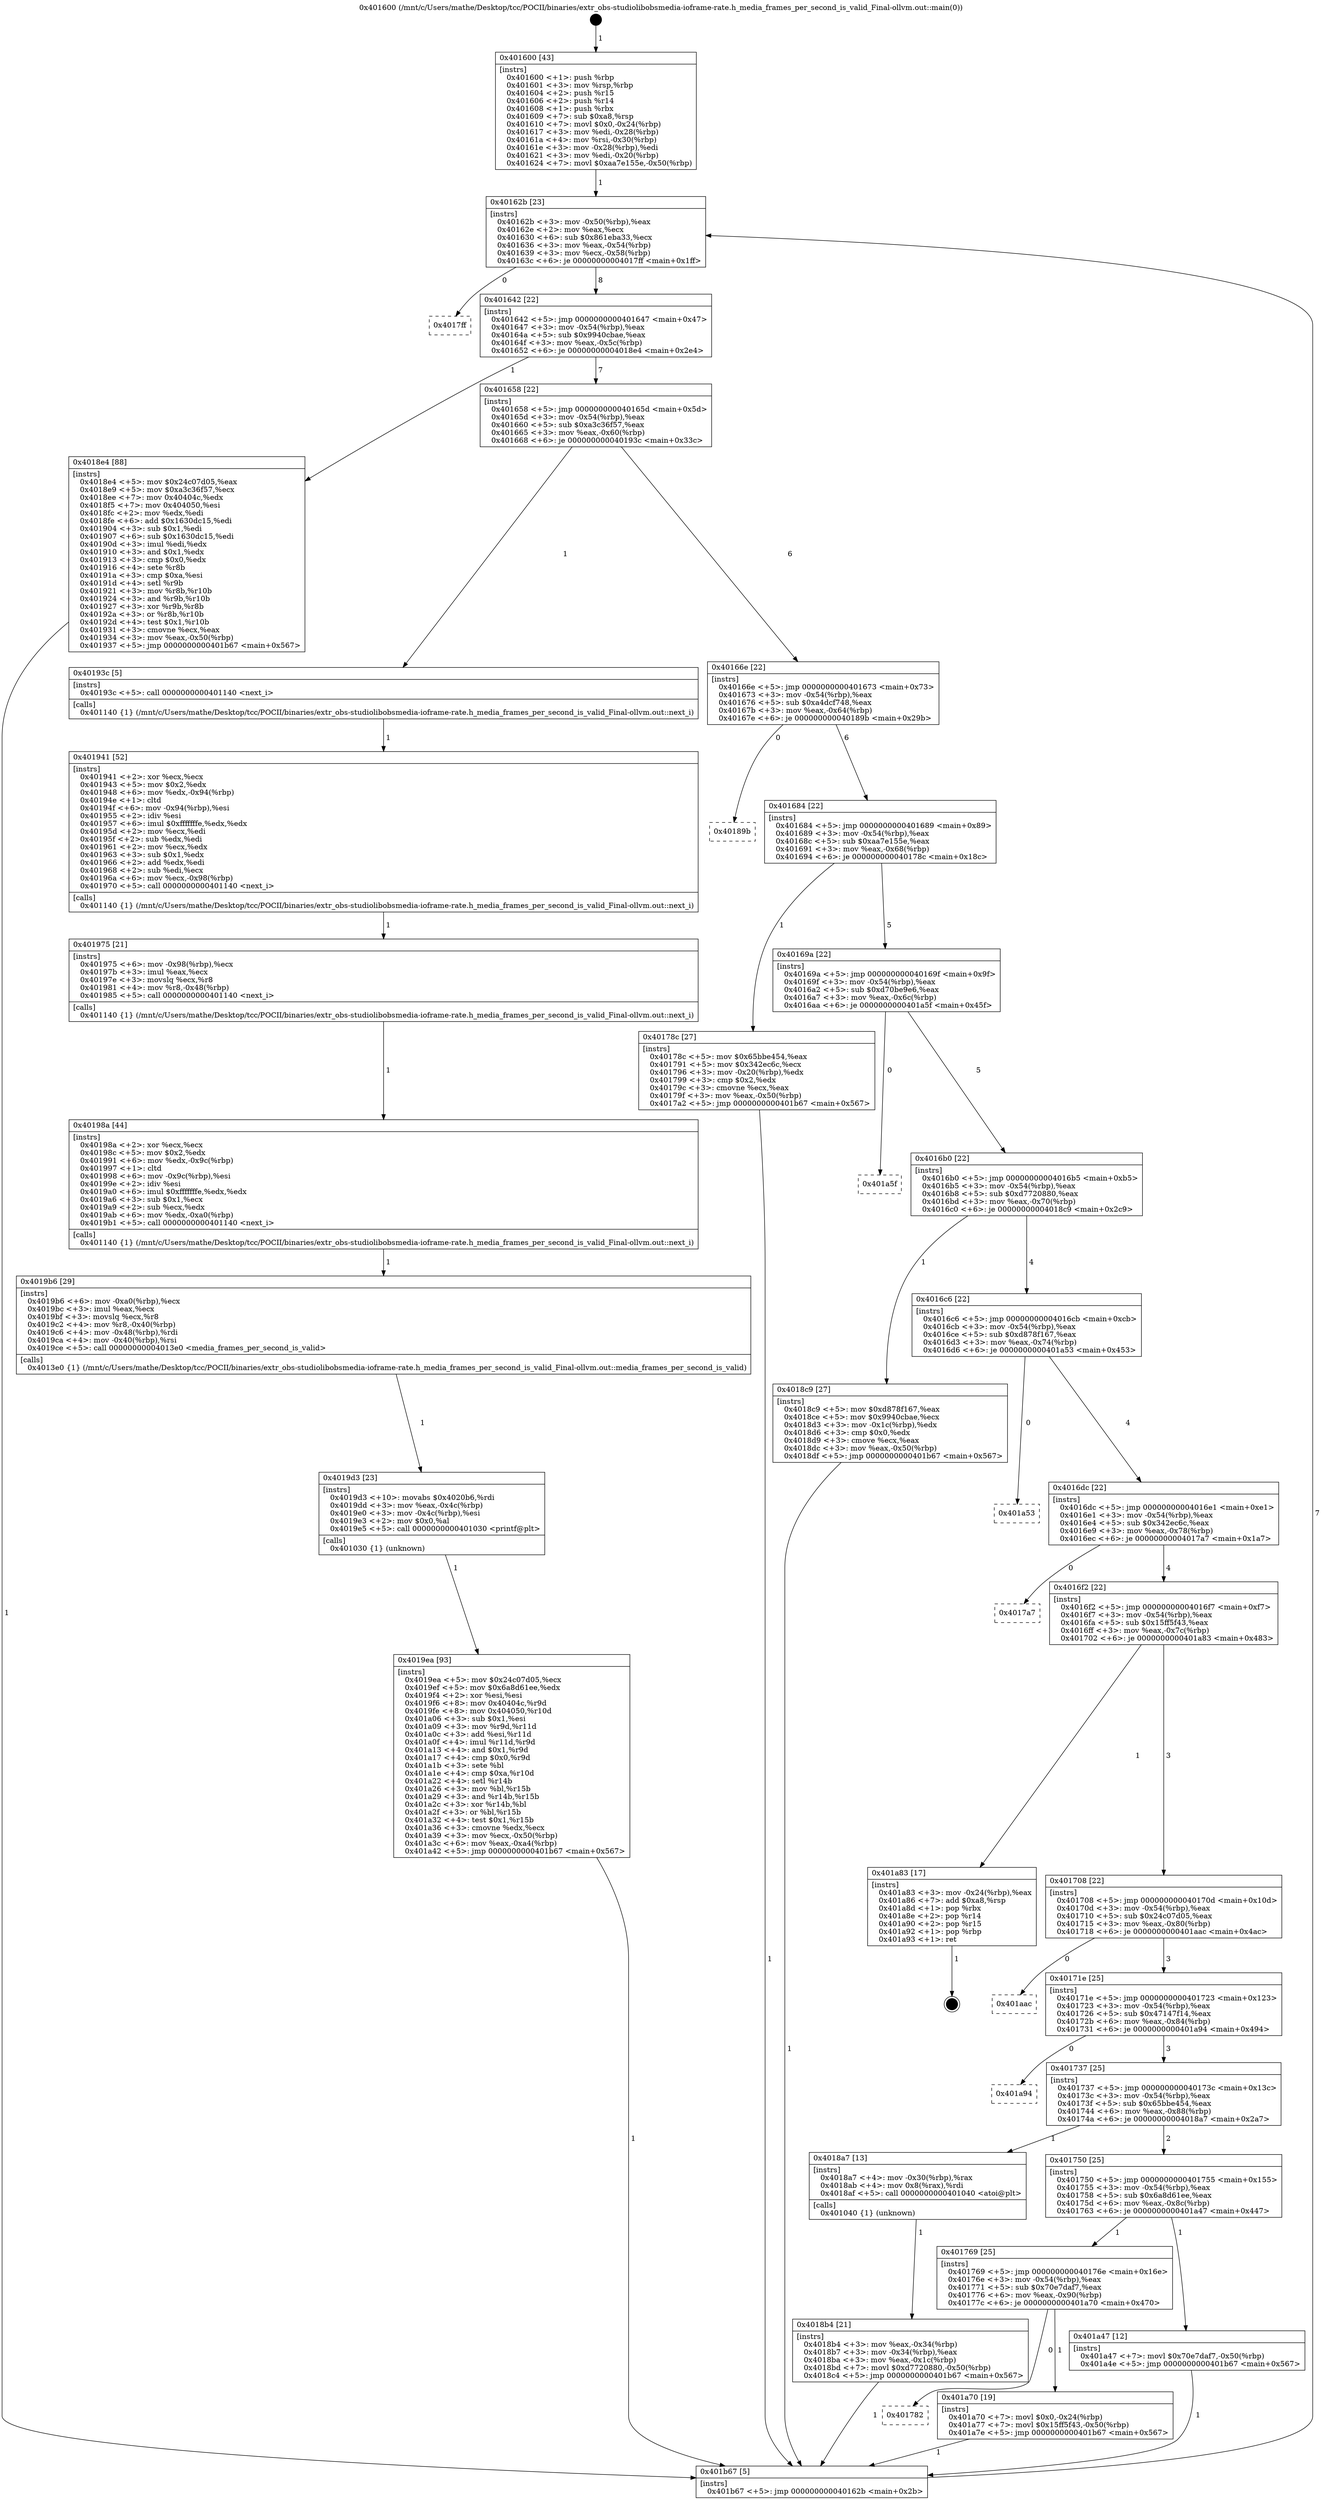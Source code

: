 digraph "0x401600" {
  label = "0x401600 (/mnt/c/Users/mathe/Desktop/tcc/POCII/binaries/extr_obs-studiolibobsmedia-ioframe-rate.h_media_frames_per_second_is_valid_Final-ollvm.out::main(0))"
  labelloc = "t"
  node[shape=record]

  Entry [label="",width=0.3,height=0.3,shape=circle,fillcolor=black,style=filled]
  "0x40162b" [label="{
     0x40162b [23]\l
     | [instrs]\l
     &nbsp;&nbsp;0x40162b \<+3\>: mov -0x50(%rbp),%eax\l
     &nbsp;&nbsp;0x40162e \<+2\>: mov %eax,%ecx\l
     &nbsp;&nbsp;0x401630 \<+6\>: sub $0x861eba33,%ecx\l
     &nbsp;&nbsp;0x401636 \<+3\>: mov %eax,-0x54(%rbp)\l
     &nbsp;&nbsp;0x401639 \<+3\>: mov %ecx,-0x58(%rbp)\l
     &nbsp;&nbsp;0x40163c \<+6\>: je 00000000004017ff \<main+0x1ff\>\l
  }"]
  "0x4017ff" [label="{
     0x4017ff\l
  }", style=dashed]
  "0x401642" [label="{
     0x401642 [22]\l
     | [instrs]\l
     &nbsp;&nbsp;0x401642 \<+5\>: jmp 0000000000401647 \<main+0x47\>\l
     &nbsp;&nbsp;0x401647 \<+3\>: mov -0x54(%rbp),%eax\l
     &nbsp;&nbsp;0x40164a \<+5\>: sub $0x9940cbae,%eax\l
     &nbsp;&nbsp;0x40164f \<+3\>: mov %eax,-0x5c(%rbp)\l
     &nbsp;&nbsp;0x401652 \<+6\>: je 00000000004018e4 \<main+0x2e4\>\l
  }"]
  Exit [label="",width=0.3,height=0.3,shape=circle,fillcolor=black,style=filled,peripheries=2]
  "0x4018e4" [label="{
     0x4018e4 [88]\l
     | [instrs]\l
     &nbsp;&nbsp;0x4018e4 \<+5\>: mov $0x24c07d05,%eax\l
     &nbsp;&nbsp;0x4018e9 \<+5\>: mov $0xa3c36f57,%ecx\l
     &nbsp;&nbsp;0x4018ee \<+7\>: mov 0x40404c,%edx\l
     &nbsp;&nbsp;0x4018f5 \<+7\>: mov 0x404050,%esi\l
     &nbsp;&nbsp;0x4018fc \<+2\>: mov %edx,%edi\l
     &nbsp;&nbsp;0x4018fe \<+6\>: add $0x1630dc15,%edi\l
     &nbsp;&nbsp;0x401904 \<+3\>: sub $0x1,%edi\l
     &nbsp;&nbsp;0x401907 \<+6\>: sub $0x1630dc15,%edi\l
     &nbsp;&nbsp;0x40190d \<+3\>: imul %edi,%edx\l
     &nbsp;&nbsp;0x401910 \<+3\>: and $0x1,%edx\l
     &nbsp;&nbsp;0x401913 \<+3\>: cmp $0x0,%edx\l
     &nbsp;&nbsp;0x401916 \<+4\>: sete %r8b\l
     &nbsp;&nbsp;0x40191a \<+3\>: cmp $0xa,%esi\l
     &nbsp;&nbsp;0x40191d \<+4\>: setl %r9b\l
     &nbsp;&nbsp;0x401921 \<+3\>: mov %r8b,%r10b\l
     &nbsp;&nbsp;0x401924 \<+3\>: and %r9b,%r10b\l
     &nbsp;&nbsp;0x401927 \<+3\>: xor %r9b,%r8b\l
     &nbsp;&nbsp;0x40192a \<+3\>: or %r8b,%r10b\l
     &nbsp;&nbsp;0x40192d \<+4\>: test $0x1,%r10b\l
     &nbsp;&nbsp;0x401931 \<+3\>: cmovne %ecx,%eax\l
     &nbsp;&nbsp;0x401934 \<+3\>: mov %eax,-0x50(%rbp)\l
     &nbsp;&nbsp;0x401937 \<+5\>: jmp 0000000000401b67 \<main+0x567\>\l
  }"]
  "0x401658" [label="{
     0x401658 [22]\l
     | [instrs]\l
     &nbsp;&nbsp;0x401658 \<+5\>: jmp 000000000040165d \<main+0x5d\>\l
     &nbsp;&nbsp;0x40165d \<+3\>: mov -0x54(%rbp),%eax\l
     &nbsp;&nbsp;0x401660 \<+5\>: sub $0xa3c36f57,%eax\l
     &nbsp;&nbsp;0x401665 \<+3\>: mov %eax,-0x60(%rbp)\l
     &nbsp;&nbsp;0x401668 \<+6\>: je 000000000040193c \<main+0x33c\>\l
  }"]
  "0x401782" [label="{
     0x401782\l
  }", style=dashed]
  "0x40193c" [label="{
     0x40193c [5]\l
     | [instrs]\l
     &nbsp;&nbsp;0x40193c \<+5\>: call 0000000000401140 \<next_i\>\l
     | [calls]\l
     &nbsp;&nbsp;0x401140 \{1\} (/mnt/c/Users/mathe/Desktop/tcc/POCII/binaries/extr_obs-studiolibobsmedia-ioframe-rate.h_media_frames_per_second_is_valid_Final-ollvm.out::next_i)\l
  }"]
  "0x40166e" [label="{
     0x40166e [22]\l
     | [instrs]\l
     &nbsp;&nbsp;0x40166e \<+5\>: jmp 0000000000401673 \<main+0x73\>\l
     &nbsp;&nbsp;0x401673 \<+3\>: mov -0x54(%rbp),%eax\l
     &nbsp;&nbsp;0x401676 \<+5\>: sub $0xa4dcf748,%eax\l
     &nbsp;&nbsp;0x40167b \<+3\>: mov %eax,-0x64(%rbp)\l
     &nbsp;&nbsp;0x40167e \<+6\>: je 000000000040189b \<main+0x29b\>\l
  }"]
  "0x401a70" [label="{
     0x401a70 [19]\l
     | [instrs]\l
     &nbsp;&nbsp;0x401a70 \<+7\>: movl $0x0,-0x24(%rbp)\l
     &nbsp;&nbsp;0x401a77 \<+7\>: movl $0x15ff5f43,-0x50(%rbp)\l
     &nbsp;&nbsp;0x401a7e \<+5\>: jmp 0000000000401b67 \<main+0x567\>\l
  }"]
  "0x40189b" [label="{
     0x40189b\l
  }", style=dashed]
  "0x401684" [label="{
     0x401684 [22]\l
     | [instrs]\l
     &nbsp;&nbsp;0x401684 \<+5\>: jmp 0000000000401689 \<main+0x89\>\l
     &nbsp;&nbsp;0x401689 \<+3\>: mov -0x54(%rbp),%eax\l
     &nbsp;&nbsp;0x40168c \<+5\>: sub $0xaa7e155e,%eax\l
     &nbsp;&nbsp;0x401691 \<+3\>: mov %eax,-0x68(%rbp)\l
     &nbsp;&nbsp;0x401694 \<+6\>: je 000000000040178c \<main+0x18c\>\l
  }"]
  "0x401769" [label="{
     0x401769 [25]\l
     | [instrs]\l
     &nbsp;&nbsp;0x401769 \<+5\>: jmp 000000000040176e \<main+0x16e\>\l
     &nbsp;&nbsp;0x40176e \<+3\>: mov -0x54(%rbp),%eax\l
     &nbsp;&nbsp;0x401771 \<+5\>: sub $0x70e7daf7,%eax\l
     &nbsp;&nbsp;0x401776 \<+6\>: mov %eax,-0x90(%rbp)\l
     &nbsp;&nbsp;0x40177c \<+6\>: je 0000000000401a70 \<main+0x470\>\l
  }"]
  "0x40178c" [label="{
     0x40178c [27]\l
     | [instrs]\l
     &nbsp;&nbsp;0x40178c \<+5\>: mov $0x65bbe454,%eax\l
     &nbsp;&nbsp;0x401791 \<+5\>: mov $0x342ec6c,%ecx\l
     &nbsp;&nbsp;0x401796 \<+3\>: mov -0x20(%rbp),%edx\l
     &nbsp;&nbsp;0x401799 \<+3\>: cmp $0x2,%edx\l
     &nbsp;&nbsp;0x40179c \<+3\>: cmovne %ecx,%eax\l
     &nbsp;&nbsp;0x40179f \<+3\>: mov %eax,-0x50(%rbp)\l
     &nbsp;&nbsp;0x4017a2 \<+5\>: jmp 0000000000401b67 \<main+0x567\>\l
  }"]
  "0x40169a" [label="{
     0x40169a [22]\l
     | [instrs]\l
     &nbsp;&nbsp;0x40169a \<+5\>: jmp 000000000040169f \<main+0x9f\>\l
     &nbsp;&nbsp;0x40169f \<+3\>: mov -0x54(%rbp),%eax\l
     &nbsp;&nbsp;0x4016a2 \<+5\>: sub $0xd70be9e6,%eax\l
     &nbsp;&nbsp;0x4016a7 \<+3\>: mov %eax,-0x6c(%rbp)\l
     &nbsp;&nbsp;0x4016aa \<+6\>: je 0000000000401a5f \<main+0x45f\>\l
  }"]
  "0x401b67" [label="{
     0x401b67 [5]\l
     | [instrs]\l
     &nbsp;&nbsp;0x401b67 \<+5\>: jmp 000000000040162b \<main+0x2b\>\l
  }"]
  "0x401600" [label="{
     0x401600 [43]\l
     | [instrs]\l
     &nbsp;&nbsp;0x401600 \<+1\>: push %rbp\l
     &nbsp;&nbsp;0x401601 \<+3\>: mov %rsp,%rbp\l
     &nbsp;&nbsp;0x401604 \<+2\>: push %r15\l
     &nbsp;&nbsp;0x401606 \<+2\>: push %r14\l
     &nbsp;&nbsp;0x401608 \<+1\>: push %rbx\l
     &nbsp;&nbsp;0x401609 \<+7\>: sub $0xa8,%rsp\l
     &nbsp;&nbsp;0x401610 \<+7\>: movl $0x0,-0x24(%rbp)\l
     &nbsp;&nbsp;0x401617 \<+3\>: mov %edi,-0x28(%rbp)\l
     &nbsp;&nbsp;0x40161a \<+4\>: mov %rsi,-0x30(%rbp)\l
     &nbsp;&nbsp;0x40161e \<+3\>: mov -0x28(%rbp),%edi\l
     &nbsp;&nbsp;0x401621 \<+3\>: mov %edi,-0x20(%rbp)\l
     &nbsp;&nbsp;0x401624 \<+7\>: movl $0xaa7e155e,-0x50(%rbp)\l
  }"]
  "0x401a47" [label="{
     0x401a47 [12]\l
     | [instrs]\l
     &nbsp;&nbsp;0x401a47 \<+7\>: movl $0x70e7daf7,-0x50(%rbp)\l
     &nbsp;&nbsp;0x401a4e \<+5\>: jmp 0000000000401b67 \<main+0x567\>\l
  }"]
  "0x401a5f" [label="{
     0x401a5f\l
  }", style=dashed]
  "0x4016b0" [label="{
     0x4016b0 [22]\l
     | [instrs]\l
     &nbsp;&nbsp;0x4016b0 \<+5\>: jmp 00000000004016b5 \<main+0xb5\>\l
     &nbsp;&nbsp;0x4016b5 \<+3\>: mov -0x54(%rbp),%eax\l
     &nbsp;&nbsp;0x4016b8 \<+5\>: sub $0xd7720880,%eax\l
     &nbsp;&nbsp;0x4016bd \<+3\>: mov %eax,-0x70(%rbp)\l
     &nbsp;&nbsp;0x4016c0 \<+6\>: je 00000000004018c9 \<main+0x2c9\>\l
  }"]
  "0x4019ea" [label="{
     0x4019ea [93]\l
     | [instrs]\l
     &nbsp;&nbsp;0x4019ea \<+5\>: mov $0x24c07d05,%ecx\l
     &nbsp;&nbsp;0x4019ef \<+5\>: mov $0x6a8d61ee,%edx\l
     &nbsp;&nbsp;0x4019f4 \<+2\>: xor %esi,%esi\l
     &nbsp;&nbsp;0x4019f6 \<+8\>: mov 0x40404c,%r9d\l
     &nbsp;&nbsp;0x4019fe \<+8\>: mov 0x404050,%r10d\l
     &nbsp;&nbsp;0x401a06 \<+3\>: sub $0x1,%esi\l
     &nbsp;&nbsp;0x401a09 \<+3\>: mov %r9d,%r11d\l
     &nbsp;&nbsp;0x401a0c \<+3\>: add %esi,%r11d\l
     &nbsp;&nbsp;0x401a0f \<+4\>: imul %r11d,%r9d\l
     &nbsp;&nbsp;0x401a13 \<+4\>: and $0x1,%r9d\l
     &nbsp;&nbsp;0x401a17 \<+4\>: cmp $0x0,%r9d\l
     &nbsp;&nbsp;0x401a1b \<+3\>: sete %bl\l
     &nbsp;&nbsp;0x401a1e \<+4\>: cmp $0xa,%r10d\l
     &nbsp;&nbsp;0x401a22 \<+4\>: setl %r14b\l
     &nbsp;&nbsp;0x401a26 \<+3\>: mov %bl,%r15b\l
     &nbsp;&nbsp;0x401a29 \<+3\>: and %r14b,%r15b\l
     &nbsp;&nbsp;0x401a2c \<+3\>: xor %r14b,%bl\l
     &nbsp;&nbsp;0x401a2f \<+3\>: or %bl,%r15b\l
     &nbsp;&nbsp;0x401a32 \<+4\>: test $0x1,%r15b\l
     &nbsp;&nbsp;0x401a36 \<+3\>: cmovne %edx,%ecx\l
     &nbsp;&nbsp;0x401a39 \<+3\>: mov %ecx,-0x50(%rbp)\l
     &nbsp;&nbsp;0x401a3c \<+6\>: mov %eax,-0xa4(%rbp)\l
     &nbsp;&nbsp;0x401a42 \<+5\>: jmp 0000000000401b67 \<main+0x567\>\l
  }"]
  "0x4018c9" [label="{
     0x4018c9 [27]\l
     | [instrs]\l
     &nbsp;&nbsp;0x4018c9 \<+5\>: mov $0xd878f167,%eax\l
     &nbsp;&nbsp;0x4018ce \<+5\>: mov $0x9940cbae,%ecx\l
     &nbsp;&nbsp;0x4018d3 \<+3\>: mov -0x1c(%rbp),%edx\l
     &nbsp;&nbsp;0x4018d6 \<+3\>: cmp $0x0,%edx\l
     &nbsp;&nbsp;0x4018d9 \<+3\>: cmove %ecx,%eax\l
     &nbsp;&nbsp;0x4018dc \<+3\>: mov %eax,-0x50(%rbp)\l
     &nbsp;&nbsp;0x4018df \<+5\>: jmp 0000000000401b67 \<main+0x567\>\l
  }"]
  "0x4016c6" [label="{
     0x4016c6 [22]\l
     | [instrs]\l
     &nbsp;&nbsp;0x4016c6 \<+5\>: jmp 00000000004016cb \<main+0xcb\>\l
     &nbsp;&nbsp;0x4016cb \<+3\>: mov -0x54(%rbp),%eax\l
     &nbsp;&nbsp;0x4016ce \<+5\>: sub $0xd878f167,%eax\l
     &nbsp;&nbsp;0x4016d3 \<+3\>: mov %eax,-0x74(%rbp)\l
     &nbsp;&nbsp;0x4016d6 \<+6\>: je 0000000000401a53 \<main+0x453\>\l
  }"]
  "0x4019d3" [label="{
     0x4019d3 [23]\l
     | [instrs]\l
     &nbsp;&nbsp;0x4019d3 \<+10\>: movabs $0x4020b6,%rdi\l
     &nbsp;&nbsp;0x4019dd \<+3\>: mov %eax,-0x4c(%rbp)\l
     &nbsp;&nbsp;0x4019e0 \<+3\>: mov -0x4c(%rbp),%esi\l
     &nbsp;&nbsp;0x4019e3 \<+2\>: mov $0x0,%al\l
     &nbsp;&nbsp;0x4019e5 \<+5\>: call 0000000000401030 \<printf@plt\>\l
     | [calls]\l
     &nbsp;&nbsp;0x401030 \{1\} (unknown)\l
  }"]
  "0x401a53" [label="{
     0x401a53\l
  }", style=dashed]
  "0x4016dc" [label="{
     0x4016dc [22]\l
     | [instrs]\l
     &nbsp;&nbsp;0x4016dc \<+5\>: jmp 00000000004016e1 \<main+0xe1\>\l
     &nbsp;&nbsp;0x4016e1 \<+3\>: mov -0x54(%rbp),%eax\l
     &nbsp;&nbsp;0x4016e4 \<+5\>: sub $0x342ec6c,%eax\l
     &nbsp;&nbsp;0x4016e9 \<+3\>: mov %eax,-0x78(%rbp)\l
     &nbsp;&nbsp;0x4016ec \<+6\>: je 00000000004017a7 \<main+0x1a7\>\l
  }"]
  "0x4019b6" [label="{
     0x4019b6 [29]\l
     | [instrs]\l
     &nbsp;&nbsp;0x4019b6 \<+6\>: mov -0xa0(%rbp),%ecx\l
     &nbsp;&nbsp;0x4019bc \<+3\>: imul %eax,%ecx\l
     &nbsp;&nbsp;0x4019bf \<+3\>: movslq %ecx,%r8\l
     &nbsp;&nbsp;0x4019c2 \<+4\>: mov %r8,-0x40(%rbp)\l
     &nbsp;&nbsp;0x4019c6 \<+4\>: mov -0x48(%rbp),%rdi\l
     &nbsp;&nbsp;0x4019ca \<+4\>: mov -0x40(%rbp),%rsi\l
     &nbsp;&nbsp;0x4019ce \<+5\>: call 00000000004013e0 \<media_frames_per_second_is_valid\>\l
     | [calls]\l
     &nbsp;&nbsp;0x4013e0 \{1\} (/mnt/c/Users/mathe/Desktop/tcc/POCII/binaries/extr_obs-studiolibobsmedia-ioframe-rate.h_media_frames_per_second_is_valid_Final-ollvm.out::media_frames_per_second_is_valid)\l
  }"]
  "0x4017a7" [label="{
     0x4017a7\l
  }", style=dashed]
  "0x4016f2" [label="{
     0x4016f2 [22]\l
     | [instrs]\l
     &nbsp;&nbsp;0x4016f2 \<+5\>: jmp 00000000004016f7 \<main+0xf7\>\l
     &nbsp;&nbsp;0x4016f7 \<+3\>: mov -0x54(%rbp),%eax\l
     &nbsp;&nbsp;0x4016fa \<+5\>: sub $0x15ff5f43,%eax\l
     &nbsp;&nbsp;0x4016ff \<+3\>: mov %eax,-0x7c(%rbp)\l
     &nbsp;&nbsp;0x401702 \<+6\>: je 0000000000401a83 \<main+0x483\>\l
  }"]
  "0x40198a" [label="{
     0x40198a [44]\l
     | [instrs]\l
     &nbsp;&nbsp;0x40198a \<+2\>: xor %ecx,%ecx\l
     &nbsp;&nbsp;0x40198c \<+5\>: mov $0x2,%edx\l
     &nbsp;&nbsp;0x401991 \<+6\>: mov %edx,-0x9c(%rbp)\l
     &nbsp;&nbsp;0x401997 \<+1\>: cltd\l
     &nbsp;&nbsp;0x401998 \<+6\>: mov -0x9c(%rbp),%esi\l
     &nbsp;&nbsp;0x40199e \<+2\>: idiv %esi\l
     &nbsp;&nbsp;0x4019a0 \<+6\>: imul $0xfffffffe,%edx,%edx\l
     &nbsp;&nbsp;0x4019a6 \<+3\>: sub $0x1,%ecx\l
     &nbsp;&nbsp;0x4019a9 \<+2\>: sub %ecx,%edx\l
     &nbsp;&nbsp;0x4019ab \<+6\>: mov %edx,-0xa0(%rbp)\l
     &nbsp;&nbsp;0x4019b1 \<+5\>: call 0000000000401140 \<next_i\>\l
     | [calls]\l
     &nbsp;&nbsp;0x401140 \{1\} (/mnt/c/Users/mathe/Desktop/tcc/POCII/binaries/extr_obs-studiolibobsmedia-ioframe-rate.h_media_frames_per_second_is_valid_Final-ollvm.out::next_i)\l
  }"]
  "0x401a83" [label="{
     0x401a83 [17]\l
     | [instrs]\l
     &nbsp;&nbsp;0x401a83 \<+3\>: mov -0x24(%rbp),%eax\l
     &nbsp;&nbsp;0x401a86 \<+7\>: add $0xa8,%rsp\l
     &nbsp;&nbsp;0x401a8d \<+1\>: pop %rbx\l
     &nbsp;&nbsp;0x401a8e \<+2\>: pop %r14\l
     &nbsp;&nbsp;0x401a90 \<+2\>: pop %r15\l
     &nbsp;&nbsp;0x401a92 \<+1\>: pop %rbp\l
     &nbsp;&nbsp;0x401a93 \<+1\>: ret\l
  }"]
  "0x401708" [label="{
     0x401708 [22]\l
     | [instrs]\l
     &nbsp;&nbsp;0x401708 \<+5\>: jmp 000000000040170d \<main+0x10d\>\l
     &nbsp;&nbsp;0x40170d \<+3\>: mov -0x54(%rbp),%eax\l
     &nbsp;&nbsp;0x401710 \<+5\>: sub $0x24c07d05,%eax\l
     &nbsp;&nbsp;0x401715 \<+3\>: mov %eax,-0x80(%rbp)\l
     &nbsp;&nbsp;0x401718 \<+6\>: je 0000000000401aac \<main+0x4ac\>\l
  }"]
  "0x401975" [label="{
     0x401975 [21]\l
     | [instrs]\l
     &nbsp;&nbsp;0x401975 \<+6\>: mov -0x98(%rbp),%ecx\l
     &nbsp;&nbsp;0x40197b \<+3\>: imul %eax,%ecx\l
     &nbsp;&nbsp;0x40197e \<+3\>: movslq %ecx,%r8\l
     &nbsp;&nbsp;0x401981 \<+4\>: mov %r8,-0x48(%rbp)\l
     &nbsp;&nbsp;0x401985 \<+5\>: call 0000000000401140 \<next_i\>\l
     | [calls]\l
     &nbsp;&nbsp;0x401140 \{1\} (/mnt/c/Users/mathe/Desktop/tcc/POCII/binaries/extr_obs-studiolibobsmedia-ioframe-rate.h_media_frames_per_second_is_valid_Final-ollvm.out::next_i)\l
  }"]
  "0x401aac" [label="{
     0x401aac\l
  }", style=dashed]
  "0x40171e" [label="{
     0x40171e [25]\l
     | [instrs]\l
     &nbsp;&nbsp;0x40171e \<+5\>: jmp 0000000000401723 \<main+0x123\>\l
     &nbsp;&nbsp;0x401723 \<+3\>: mov -0x54(%rbp),%eax\l
     &nbsp;&nbsp;0x401726 \<+5\>: sub $0x47147f14,%eax\l
     &nbsp;&nbsp;0x40172b \<+6\>: mov %eax,-0x84(%rbp)\l
     &nbsp;&nbsp;0x401731 \<+6\>: je 0000000000401a94 \<main+0x494\>\l
  }"]
  "0x401941" [label="{
     0x401941 [52]\l
     | [instrs]\l
     &nbsp;&nbsp;0x401941 \<+2\>: xor %ecx,%ecx\l
     &nbsp;&nbsp;0x401943 \<+5\>: mov $0x2,%edx\l
     &nbsp;&nbsp;0x401948 \<+6\>: mov %edx,-0x94(%rbp)\l
     &nbsp;&nbsp;0x40194e \<+1\>: cltd\l
     &nbsp;&nbsp;0x40194f \<+6\>: mov -0x94(%rbp),%esi\l
     &nbsp;&nbsp;0x401955 \<+2\>: idiv %esi\l
     &nbsp;&nbsp;0x401957 \<+6\>: imul $0xfffffffe,%edx,%edx\l
     &nbsp;&nbsp;0x40195d \<+2\>: mov %ecx,%edi\l
     &nbsp;&nbsp;0x40195f \<+2\>: sub %edx,%edi\l
     &nbsp;&nbsp;0x401961 \<+2\>: mov %ecx,%edx\l
     &nbsp;&nbsp;0x401963 \<+3\>: sub $0x1,%edx\l
     &nbsp;&nbsp;0x401966 \<+2\>: add %edx,%edi\l
     &nbsp;&nbsp;0x401968 \<+2\>: sub %edi,%ecx\l
     &nbsp;&nbsp;0x40196a \<+6\>: mov %ecx,-0x98(%rbp)\l
     &nbsp;&nbsp;0x401970 \<+5\>: call 0000000000401140 \<next_i\>\l
     | [calls]\l
     &nbsp;&nbsp;0x401140 \{1\} (/mnt/c/Users/mathe/Desktop/tcc/POCII/binaries/extr_obs-studiolibobsmedia-ioframe-rate.h_media_frames_per_second_is_valid_Final-ollvm.out::next_i)\l
  }"]
  "0x401a94" [label="{
     0x401a94\l
  }", style=dashed]
  "0x401737" [label="{
     0x401737 [25]\l
     | [instrs]\l
     &nbsp;&nbsp;0x401737 \<+5\>: jmp 000000000040173c \<main+0x13c\>\l
     &nbsp;&nbsp;0x40173c \<+3\>: mov -0x54(%rbp),%eax\l
     &nbsp;&nbsp;0x40173f \<+5\>: sub $0x65bbe454,%eax\l
     &nbsp;&nbsp;0x401744 \<+6\>: mov %eax,-0x88(%rbp)\l
     &nbsp;&nbsp;0x40174a \<+6\>: je 00000000004018a7 \<main+0x2a7\>\l
  }"]
  "0x4018b4" [label="{
     0x4018b4 [21]\l
     | [instrs]\l
     &nbsp;&nbsp;0x4018b4 \<+3\>: mov %eax,-0x34(%rbp)\l
     &nbsp;&nbsp;0x4018b7 \<+3\>: mov -0x34(%rbp),%eax\l
     &nbsp;&nbsp;0x4018ba \<+3\>: mov %eax,-0x1c(%rbp)\l
     &nbsp;&nbsp;0x4018bd \<+7\>: movl $0xd7720880,-0x50(%rbp)\l
     &nbsp;&nbsp;0x4018c4 \<+5\>: jmp 0000000000401b67 \<main+0x567\>\l
  }"]
  "0x4018a7" [label="{
     0x4018a7 [13]\l
     | [instrs]\l
     &nbsp;&nbsp;0x4018a7 \<+4\>: mov -0x30(%rbp),%rax\l
     &nbsp;&nbsp;0x4018ab \<+4\>: mov 0x8(%rax),%rdi\l
     &nbsp;&nbsp;0x4018af \<+5\>: call 0000000000401040 \<atoi@plt\>\l
     | [calls]\l
     &nbsp;&nbsp;0x401040 \{1\} (unknown)\l
  }"]
  "0x401750" [label="{
     0x401750 [25]\l
     | [instrs]\l
     &nbsp;&nbsp;0x401750 \<+5\>: jmp 0000000000401755 \<main+0x155\>\l
     &nbsp;&nbsp;0x401755 \<+3\>: mov -0x54(%rbp),%eax\l
     &nbsp;&nbsp;0x401758 \<+5\>: sub $0x6a8d61ee,%eax\l
     &nbsp;&nbsp;0x40175d \<+6\>: mov %eax,-0x8c(%rbp)\l
     &nbsp;&nbsp;0x401763 \<+6\>: je 0000000000401a47 \<main+0x447\>\l
  }"]
  Entry -> "0x401600" [label=" 1"]
  "0x40162b" -> "0x4017ff" [label=" 0"]
  "0x40162b" -> "0x401642" [label=" 8"]
  "0x401a83" -> Exit [label=" 1"]
  "0x401642" -> "0x4018e4" [label=" 1"]
  "0x401642" -> "0x401658" [label=" 7"]
  "0x401a70" -> "0x401b67" [label=" 1"]
  "0x401658" -> "0x40193c" [label=" 1"]
  "0x401658" -> "0x40166e" [label=" 6"]
  "0x401769" -> "0x401782" [label=" 0"]
  "0x40166e" -> "0x40189b" [label=" 0"]
  "0x40166e" -> "0x401684" [label=" 6"]
  "0x401769" -> "0x401a70" [label=" 1"]
  "0x401684" -> "0x40178c" [label=" 1"]
  "0x401684" -> "0x40169a" [label=" 5"]
  "0x40178c" -> "0x401b67" [label=" 1"]
  "0x401600" -> "0x40162b" [label=" 1"]
  "0x401b67" -> "0x40162b" [label=" 7"]
  "0x401a47" -> "0x401b67" [label=" 1"]
  "0x40169a" -> "0x401a5f" [label=" 0"]
  "0x40169a" -> "0x4016b0" [label=" 5"]
  "0x401750" -> "0x401769" [label=" 1"]
  "0x4016b0" -> "0x4018c9" [label=" 1"]
  "0x4016b0" -> "0x4016c6" [label=" 4"]
  "0x401750" -> "0x401a47" [label=" 1"]
  "0x4016c6" -> "0x401a53" [label=" 0"]
  "0x4016c6" -> "0x4016dc" [label=" 4"]
  "0x4019ea" -> "0x401b67" [label=" 1"]
  "0x4016dc" -> "0x4017a7" [label=" 0"]
  "0x4016dc" -> "0x4016f2" [label=" 4"]
  "0x4019d3" -> "0x4019ea" [label=" 1"]
  "0x4016f2" -> "0x401a83" [label=" 1"]
  "0x4016f2" -> "0x401708" [label=" 3"]
  "0x4019b6" -> "0x4019d3" [label=" 1"]
  "0x401708" -> "0x401aac" [label=" 0"]
  "0x401708" -> "0x40171e" [label=" 3"]
  "0x40198a" -> "0x4019b6" [label=" 1"]
  "0x40171e" -> "0x401a94" [label=" 0"]
  "0x40171e" -> "0x401737" [label=" 3"]
  "0x401975" -> "0x40198a" [label=" 1"]
  "0x401737" -> "0x4018a7" [label=" 1"]
  "0x401737" -> "0x401750" [label=" 2"]
  "0x4018a7" -> "0x4018b4" [label=" 1"]
  "0x4018b4" -> "0x401b67" [label=" 1"]
  "0x4018c9" -> "0x401b67" [label=" 1"]
  "0x4018e4" -> "0x401b67" [label=" 1"]
  "0x40193c" -> "0x401941" [label=" 1"]
  "0x401941" -> "0x401975" [label=" 1"]
}
